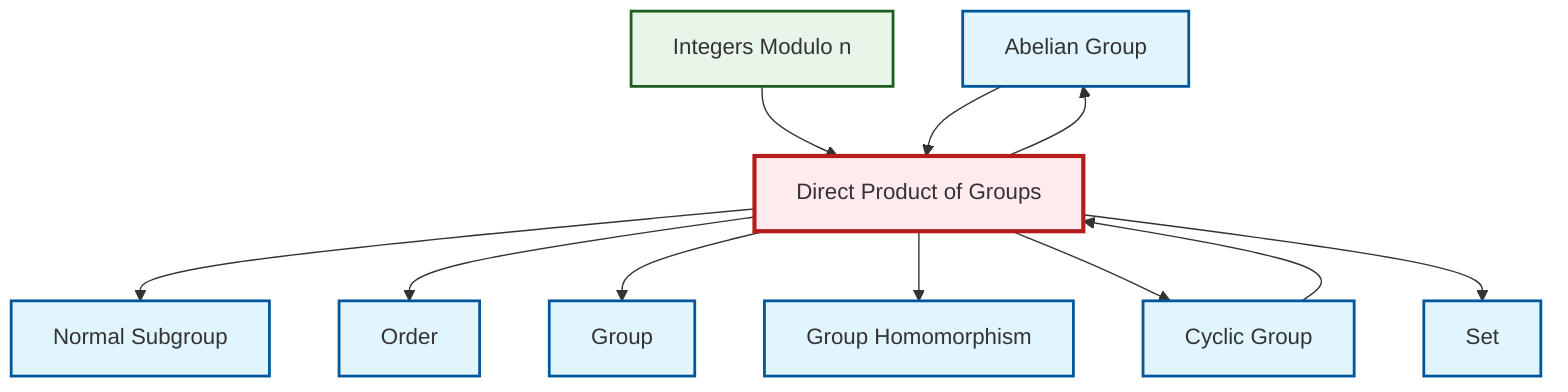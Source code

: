 graph TD
    classDef definition fill:#e1f5fe,stroke:#01579b,stroke-width:2px
    classDef theorem fill:#f3e5f5,stroke:#4a148c,stroke-width:2px
    classDef axiom fill:#fff3e0,stroke:#e65100,stroke-width:2px
    classDef example fill:#e8f5e9,stroke:#1b5e20,stroke-width:2px
    classDef current fill:#ffebee,stroke:#b71c1c,stroke-width:3px
    def-abelian-group["Abelian Group"]:::definition
    def-set["Set"]:::definition
    ex-quotient-integers-mod-n["Integers Modulo n"]:::example
    def-cyclic-group["Cyclic Group"]:::definition
    def-homomorphism["Group Homomorphism"]:::definition
    def-order["Order"]:::definition
    def-group["Group"]:::definition
    def-normal-subgroup["Normal Subgroup"]:::definition
    def-direct-product["Direct Product of Groups"]:::definition
    ex-quotient-integers-mod-n --> def-direct-product
    def-direct-product --> def-abelian-group
    def-direct-product --> def-normal-subgroup
    def-direct-product --> def-order
    def-direct-product --> def-group
    def-abelian-group --> def-direct-product
    def-cyclic-group --> def-direct-product
    def-direct-product --> def-homomorphism
    def-direct-product --> def-cyclic-group
    def-direct-product --> def-set
    class def-direct-product current